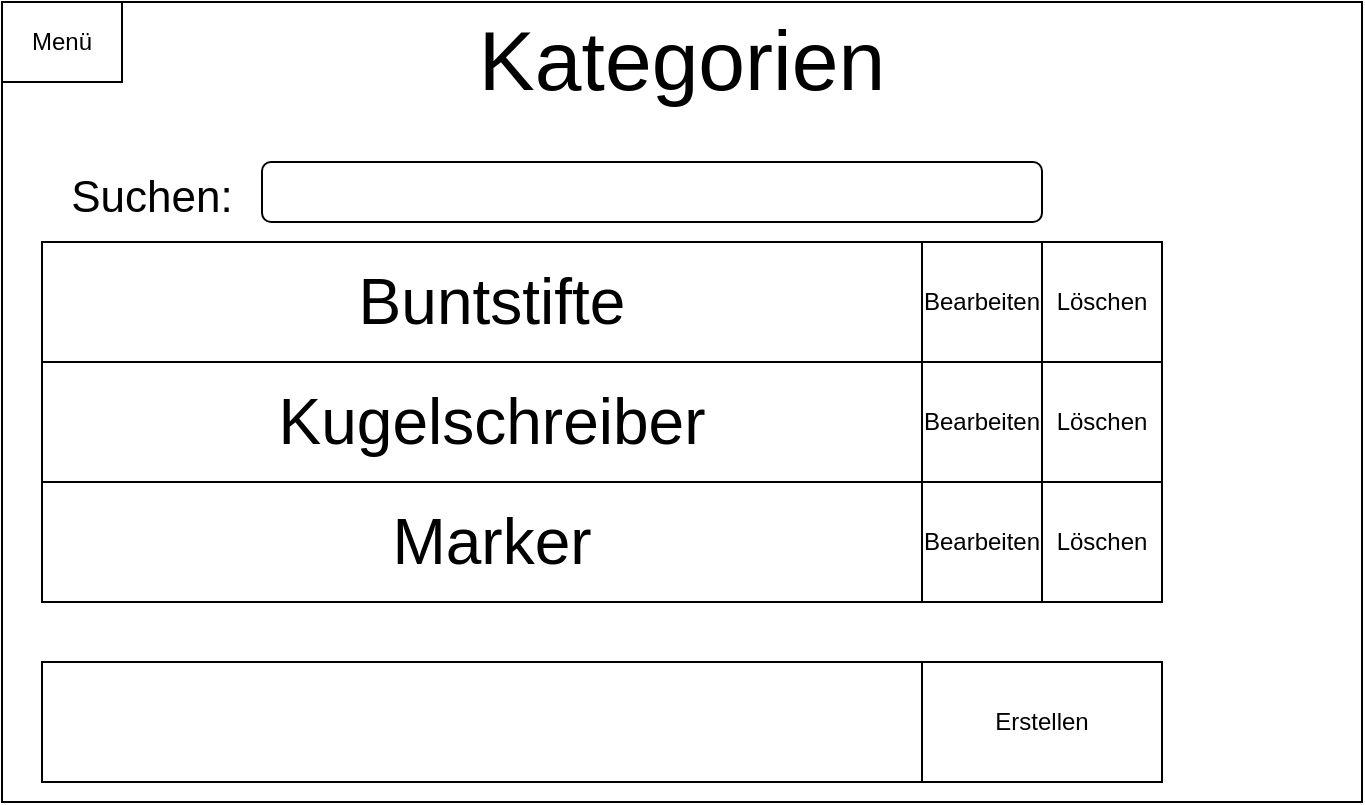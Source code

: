 <mxfile version="12.1.7" type="device" pages="1"><diagram id="PckJyXV3iEGW6bOxJ1xE" name="Page-1"><mxGraphModel dx="1072" dy="792" grid="1" gridSize="10" guides="1" tooltips="1" connect="1" arrows="1" fold="1" page="1" pageScale="1" pageWidth="827" pageHeight="1169" math="0" shadow="0"><root><mxCell id="0"/><mxCell id="1" parent="0"/><mxCell id="VKpIhNXiRm7qf5Vu8UK7-1" value="" style="rounded=0;whiteSpace=wrap;html=1;" parent="1" vertex="1"><mxGeometry x="80" y="120" width="680" height="400" as="geometry"/></mxCell><mxCell id="VKpIhNXiRm7qf5Vu8UK7-2" value="&lt;font style=&quot;font-size: 42px&quot;&gt;Kategorien&lt;/font&gt;" style="text;html=1;strokeColor=none;fillColor=none;align=center;verticalAlign=middle;whiteSpace=wrap;rounded=0;" parent="1" vertex="1"><mxGeometry x="250" y="130" width="340" height="40" as="geometry"/></mxCell><mxCell id="VKpIhNXiRm7qf5Vu8UK7-12" value="&lt;font style=&quot;font-size: 32px&quot;&gt;Buntstifte&lt;/font&gt;" style="rounded=0;whiteSpace=wrap;html=1;" parent="1" vertex="1"><mxGeometry x="100" y="240" width="450" height="60" as="geometry"/></mxCell><mxCell id="VKpIhNXiRm7qf5Vu8UK7-13" value="Bearbeiten" style="rounded=0;whiteSpace=wrap;html=1;" parent="1" vertex="1"><mxGeometry x="540" y="240" width="60" height="60" as="geometry"/></mxCell><mxCell id="VKpIhNXiRm7qf5Vu8UK7-14" value="Löschen" style="rounded=0;whiteSpace=wrap;html=1;" parent="1" vertex="1"><mxGeometry x="600" y="240" width="60" height="60" as="geometry"/></mxCell><mxCell id="VKpIhNXiRm7qf5Vu8UK7-15" value="&lt;span style=&quot;font-size: 32px&quot;&gt;Kugelschreiber&lt;/span&gt;" style="rounded=0;whiteSpace=wrap;html=1;" parent="1" vertex="1"><mxGeometry x="100" y="300" width="450" height="60" as="geometry"/></mxCell><mxCell id="VKpIhNXiRm7qf5Vu8UK7-16" value="Bearbeiten" style="rounded=0;whiteSpace=wrap;html=1;" parent="1" vertex="1"><mxGeometry x="540" y="300" width="60" height="60" as="geometry"/></mxCell><mxCell id="VKpIhNXiRm7qf5Vu8UK7-17" value="Löschen" style="rounded=0;whiteSpace=wrap;html=1;" parent="1" vertex="1"><mxGeometry x="600" y="300" width="60" height="60" as="geometry"/></mxCell><mxCell id="VKpIhNXiRm7qf5Vu8UK7-18" value="&lt;font style=&quot;font-size: 32px&quot;&gt;Marker&lt;/font&gt;" style="rounded=0;whiteSpace=wrap;html=1;" parent="1" vertex="1"><mxGeometry x="100" y="360" width="450" height="60" as="geometry"/></mxCell><mxCell id="VKpIhNXiRm7qf5Vu8UK7-19" value="Bearbeiten" style="rounded=0;whiteSpace=wrap;html=1;" parent="1" vertex="1"><mxGeometry x="540" y="360" width="60" height="60" as="geometry"/></mxCell><mxCell id="VKpIhNXiRm7qf5Vu8UK7-20" value="Löschen" style="rounded=0;whiteSpace=wrap;html=1;" parent="1" vertex="1"><mxGeometry x="600" y="360" width="60" height="60" as="geometry"/></mxCell><mxCell id="VKpIhNXiRm7qf5Vu8UK7-24" value="" style="rounded=0;whiteSpace=wrap;html=1;" parent="1" vertex="1"><mxGeometry x="100" y="450" width="440" height="60" as="geometry"/></mxCell><mxCell id="VKpIhNXiRm7qf5Vu8UK7-25" value="Erstellen" style="rounded=0;whiteSpace=wrap;html=1;" parent="1" vertex="1"><mxGeometry x="540" y="450" width="120" height="60" as="geometry"/></mxCell><mxCell id="VKpIhNXiRm7qf5Vu8UK7-26" value="" style="rounded=1;whiteSpace=wrap;html=1;" parent="1" vertex="1"><mxGeometry x="210" y="200" width="390" height="30" as="geometry"/></mxCell><mxCell id="VKpIhNXiRm7qf5Vu8UK7-27" value="&lt;font style=&quot;font-size: 22px&quot;&gt;Suchen:&lt;/font&gt;" style="text;html=1;strokeColor=none;fillColor=none;align=center;verticalAlign=middle;whiteSpace=wrap;rounded=0;" parent="1" vertex="1"><mxGeometry x="110" y="200" width="90" height="35" as="geometry"/></mxCell><mxCell id="BxEDIu1sgC3kl5nngHXC-1" value="Menü" style="rounded=0;whiteSpace=wrap;html=1;" vertex="1" parent="1"><mxGeometry x="80" y="120" width="60" height="40" as="geometry"/></mxCell></root></mxGraphModel></diagram></mxfile>